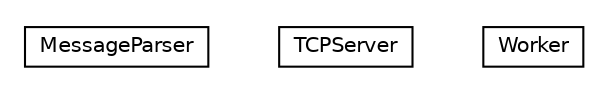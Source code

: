 #!/usr/local/bin/dot
#
# Class diagram 
# Generated by UMLGraph version R5_6-24-gf6e263 (http://www.umlgraph.org/)
#

digraph G {
	edge [fontname="Helvetica",fontsize=10,labelfontname="Helvetica",labelfontsize=10];
	node [fontname="Helvetica",fontsize=10,shape=plaintext];
	nodesep=0.25;
	ranksep=0.5;
	// org.universAAL.ui.handler.kinect.adapter.communication.receiver.MessageParser
	c1230558 [label=<<table title="org.universAAL.ui.handler.kinect.adapter.communication.receiver.MessageParser" border="0" cellborder="1" cellspacing="0" cellpadding="2" port="p" href="./MessageParser.html">
		<tr><td><table border="0" cellspacing="0" cellpadding="1">
<tr><td align="center" balign="center"> MessageParser </td></tr>
		</table></td></tr>
		</table>>, URL="./MessageParser.html", fontname="Helvetica", fontcolor="black", fontsize=10.0];
	// org.universAAL.ui.handler.kinect.adapter.communication.receiver.TCPServer
	c1230559 [label=<<table title="org.universAAL.ui.handler.kinect.adapter.communication.receiver.TCPServer" border="0" cellborder="1" cellspacing="0" cellpadding="2" port="p" href="./TCPServer.html">
		<tr><td><table border="0" cellspacing="0" cellpadding="1">
<tr><td align="center" balign="center"> TCPServer </td></tr>
		</table></td></tr>
		</table>>, URL="./TCPServer.html", fontname="Helvetica", fontcolor="black", fontsize=10.0];
	// org.universAAL.ui.handler.kinect.adapter.communication.receiver.Worker
	c1230560 [label=<<table title="org.universAAL.ui.handler.kinect.adapter.communication.receiver.Worker" border="0" cellborder="1" cellspacing="0" cellpadding="2" port="p" href="./Worker.html">
		<tr><td><table border="0" cellspacing="0" cellpadding="1">
<tr><td align="center" balign="center"> Worker </td></tr>
		</table></td></tr>
		</table>>, URL="./Worker.html", fontname="Helvetica", fontcolor="black", fontsize=10.0];
}

